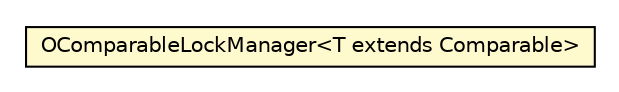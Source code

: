 #!/usr/local/bin/dot
#
# Class diagram 
# Generated by UMLGraph version R5_6-24-gf6e263 (http://www.umlgraph.org/)
#

digraph G {
	edge [fontname="Helvetica",fontsize=10,labelfontname="Helvetica",labelfontsize=10];
	node [fontname="Helvetica",fontsize=10,shape=plaintext];
	nodesep=0.25;
	ranksep=0.5;
	// com.orientechnologies.common.concur.lock.OComparableLockManager<T extends java.lang.Comparable>
	c2401375 [label=<<table title="com.orientechnologies.common.concur.lock.OComparableLockManager" border="0" cellborder="1" cellspacing="0" cellpadding="2" port="p" bgcolor="lemonChiffon" href="./OComparableLockManager.html">
		<tr><td><table border="0" cellspacing="0" cellpadding="1">
<tr><td align="center" balign="center"> OComparableLockManager&lt;T extends Comparable&gt; </td></tr>
		</table></td></tr>
		</table>>, URL="./OComparableLockManager.html", fontname="Helvetica", fontcolor="black", fontsize=10.0];
}

